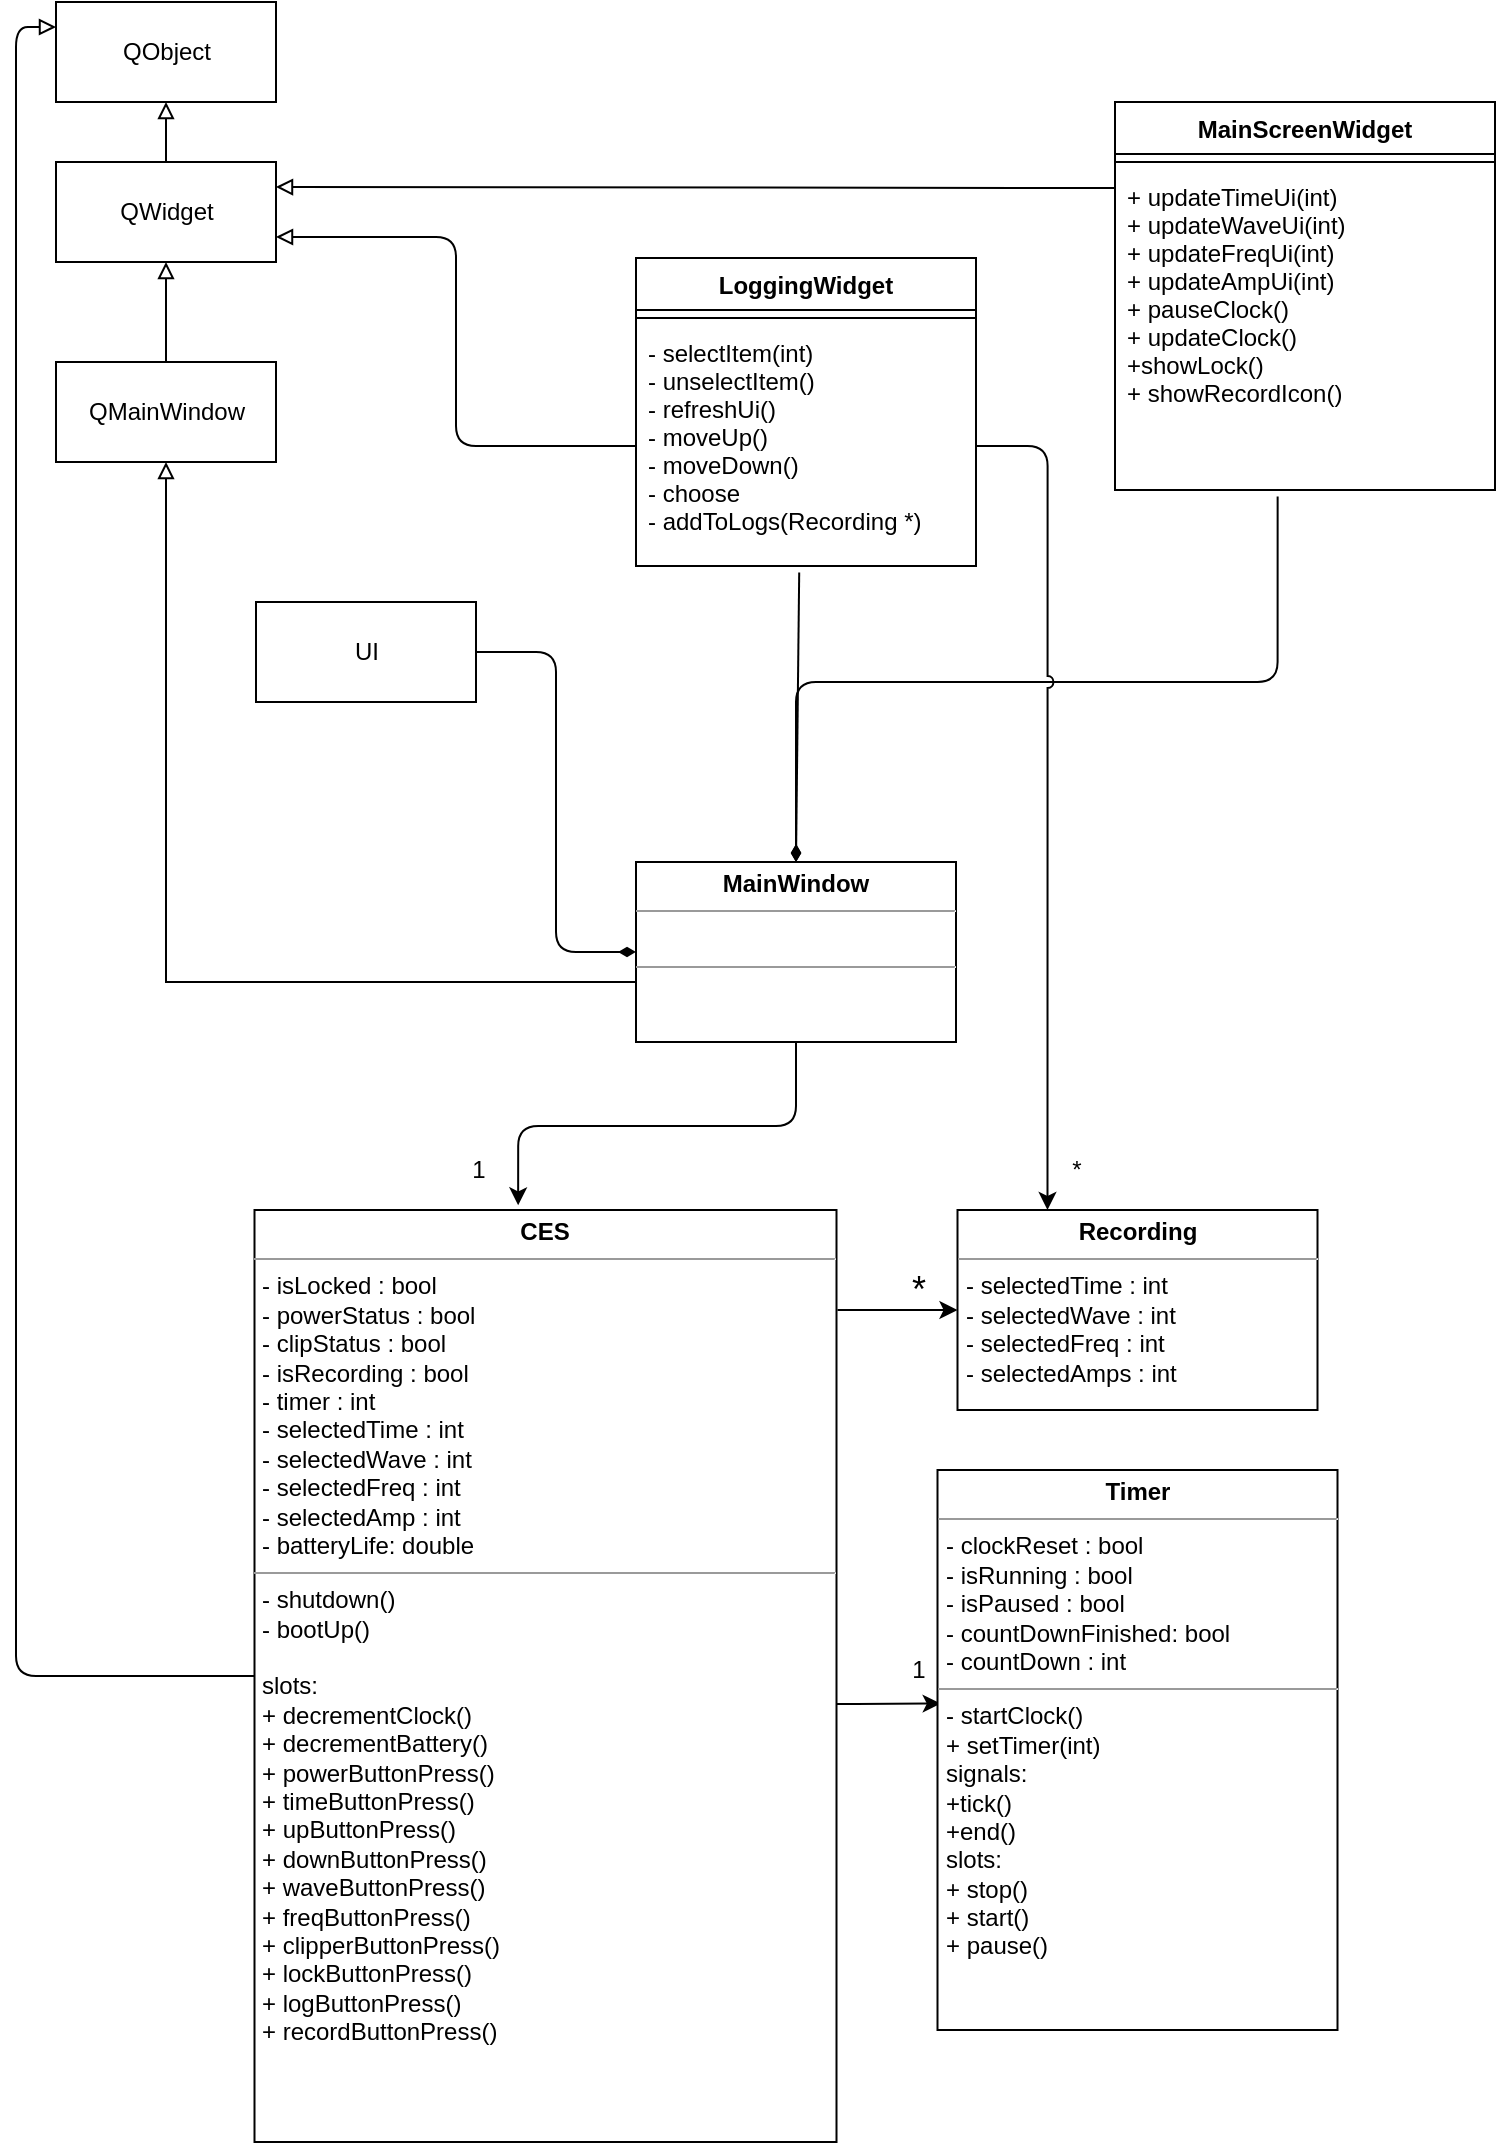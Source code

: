 <mxfile version="15.4.0" type="device" pages="2"><diagram id="C5RBs43oDa-KdzZeNtuy" name="Class Diagram"><mxGraphModel dx="1086" dy="798" grid="1" gridSize="10" guides="1" tooltips="1" connect="1" arrows="1" fold="1" page="1" pageScale="1" pageWidth="827" pageHeight="1169" math="0" shadow="0"><root><mxCell id="WIyWlLk6GJQsqaUBKTNV-0"/><mxCell id="WIyWlLk6GJQsqaUBKTNV-1" parent="WIyWlLk6GJQsqaUBKTNV-0"/><mxCell id="J-Bl00HrbG3o-35RWvMt-17" style="edgeStyle=orthogonalEdgeStyle;rounded=0;orthogonalLoop=1;jettySize=auto;html=1;entryX=0.5;entryY=1;entryDx=0;entryDy=0;endArrow=block;endFill=0;" parent="WIyWlLk6GJQsqaUBKTNV-1" source="_yMH8zs-KK87m5zI2xQM-0" target="J-Bl00HrbG3o-35RWvMt-13" edge="1"><mxGeometry relative="1" as="geometry"><Array as="points"><mxPoint x="85" y="500"/></Array></mxGeometry></mxCell><mxCell id="J-Bl00HrbG3o-35RWvMt-20" style="rounded=1;orthogonalLoop=1;jettySize=auto;html=1;entryX=0.453;entryY=-0.005;entryDx=0;entryDy=0;endArrow=classic;endFill=1;entryPerimeter=0;edgeStyle=orthogonalEdgeStyle;" parent="WIyWlLk6GJQsqaUBKTNV-1" source="_yMH8zs-KK87m5zI2xQM-0" target="_yMH8zs-KK87m5zI2xQM-4" edge="1"><mxGeometry relative="1" as="geometry"/></mxCell><mxCell id="_yMH8zs-KK87m5zI2xQM-0" value="&lt;p style=&quot;margin: 0px ; margin-top: 4px ; text-align: center&quot;&gt;&lt;b&gt;MainWindow&lt;/b&gt;&lt;/p&gt;&lt;hr size=&quot;1&quot;&gt;&lt;p style=&quot;margin: 0px ; margin-left: 4px&quot;&gt;&lt;br&gt;&lt;/p&gt;&lt;hr size=&quot;1&quot;&gt;&lt;p style=&quot;margin: 0px ; margin-left: 4px&quot;&gt;&lt;br&gt;&lt;/p&gt;" style="verticalAlign=top;align=left;overflow=fill;fontSize=12;fontFamily=Helvetica;html=1;" parent="WIyWlLk6GJQsqaUBKTNV-1" vertex="1"><mxGeometry x="320" y="440" width="160" height="90" as="geometry"/></mxCell><mxCell id="J-Bl00HrbG3o-35RWvMt-21" style="rounded=0;orthogonalLoop=1;jettySize=auto;html=1;entryX=0;entryY=0.5;entryDx=0;entryDy=0;endArrow=classic;endFill=1;" parent="WIyWlLk6GJQsqaUBKTNV-1" target="_yMH8zs-KK87m5zI2xQM-5" edge="1"><mxGeometry relative="1" as="geometry"><mxPoint x="420.75" y="664" as="sourcePoint"/></mxGeometry></mxCell><mxCell id="J-Bl00HrbG3o-35RWvMt-23" style="rounded=0;orthogonalLoop=1;jettySize=auto;html=1;entryX=0.008;entryY=0.417;entryDx=0;entryDy=0;endArrow=classic;endFill=1;entryPerimeter=0;edgeStyle=orthogonalEdgeStyle;" parent="WIyWlLk6GJQsqaUBKTNV-1" source="_yMH8zs-KK87m5zI2xQM-4" target="_yMH8zs-KK87m5zI2xQM-6" edge="1"><mxGeometry relative="1" as="geometry"><Array as="points"><mxPoint x="430" y="861"/><mxPoint x="430" y="861"/></Array></mxGeometry></mxCell><mxCell id="QKh6FIBT8stz36UQAOek-0" style="edgeStyle=orthogonalEdgeStyle;rounded=1;jumpStyle=arc;orthogonalLoop=1;jettySize=auto;html=1;entryX=0;entryY=0.25;entryDx=0;entryDy=0;endArrow=block;endFill=0;" parent="WIyWlLk6GJQsqaUBKTNV-1" source="_yMH8zs-KK87m5zI2xQM-4" target="J-Bl00HrbG3o-35RWvMt-12" edge="1"><mxGeometry relative="1" as="geometry"><Array as="points"><mxPoint x="10" y="847"/><mxPoint x="10" y="23"/></Array></mxGeometry></mxCell><mxCell id="_yMH8zs-KK87m5zI2xQM-4" value="&lt;p style=&quot;margin: 0px ; margin-top: 4px ; text-align: center&quot;&gt;&lt;b&gt;CES&lt;/b&gt;&lt;/p&gt;&lt;hr size=&quot;1&quot;&gt;&lt;p style=&quot;margin: 0px ; margin-left: 4px&quot;&gt;- isLocked : bool&lt;/p&gt;&lt;p style=&quot;margin: 0px ; margin-left: 4px&quot;&gt;- powerStatus : bool&lt;/p&gt;&lt;p style=&quot;margin: 0px ; margin-left: 4px&quot;&gt;- clipStatus : bool&lt;/p&gt;&lt;p style=&quot;margin: 0px ; margin-left: 4px&quot;&gt;- isRecording : bool&lt;/p&gt;&lt;p style=&quot;margin: 0px ; margin-left: 4px&quot;&gt;- timer : int&lt;/p&gt;&lt;p style=&quot;margin: 0px ; margin-left: 4px&quot;&gt;- selectedTime : int&lt;/p&gt;&lt;p style=&quot;margin: 0px ; margin-left: 4px&quot;&gt;- selectedWave : int&lt;/p&gt;&lt;p style=&quot;margin: 0px ; margin-left: 4px&quot;&gt;- selectedFreq : int&lt;/p&gt;&lt;p style=&quot;margin: 0px ; margin-left: 4px&quot;&gt;- selectedAmp : int&lt;/p&gt;&lt;p style=&quot;margin: 0px ; margin-left: 4px&quot;&gt;- batteryLife: double&lt;/p&gt;&lt;hr size=&quot;1&quot;&gt;&lt;p style=&quot;margin: 0px ; margin-left: 4px&quot;&gt;&lt;span&gt;- shutdown()&lt;/span&gt;&lt;/p&gt;&lt;p style=&quot;margin: 0px ; margin-left: 4px&quot;&gt;- bootUp()&lt;/p&gt;&lt;p style=&quot;margin: 0px ; margin-left: 4px&quot;&gt;&lt;br&gt;&lt;/p&gt;&lt;p style=&quot;margin: 0px ; margin-left: 4px&quot;&gt;&lt;span&gt;slots:&lt;/span&gt;&lt;br&gt;&lt;/p&gt;&lt;p style=&quot;margin: 0px ; margin-left: 4px&quot;&gt;+ decrementClock()&lt;/p&gt;&lt;p style=&quot;margin: 0px ; margin-left: 4px&quot;&gt;+ decrementBattery()&lt;/p&gt;&lt;p style=&quot;margin: 0px ; margin-left: 4px&quot;&gt;+ powerButtonPress()&lt;/p&gt;&lt;p style=&quot;margin: 0px ; margin-left: 4px&quot;&gt;+ timeButtonPress()&lt;/p&gt;&lt;p style=&quot;margin: 0px ; margin-left: 4px&quot;&gt;+ upButtonPress()&lt;/p&gt;&lt;p style=&quot;margin: 0px ; margin-left: 4px&quot;&gt;+ downButtonPress()&lt;/p&gt;&lt;p style=&quot;margin: 0px ; margin-left: 4px&quot;&gt;+ waveButtonPress()&lt;/p&gt;&lt;p style=&quot;margin: 0px ; margin-left: 4px&quot;&gt;+ freqButtonPress()&lt;/p&gt;&lt;p style=&quot;margin: 0px ; margin-left: 4px&quot;&gt;+ clipperButtonPress()&lt;/p&gt;&lt;p style=&quot;margin: 0px ; margin-left: 4px&quot;&gt;+ lockButtonPress()&lt;/p&gt;&lt;p style=&quot;margin: 0px ; margin-left: 4px&quot;&gt;+ logButtonPress()&lt;/p&gt;&lt;p style=&quot;margin: 0px ; margin-left: 4px&quot;&gt;+ recordButtonPress()&lt;/p&gt;" style="verticalAlign=top;align=left;overflow=fill;fontSize=12;fontFamily=Helvetica;html=1;" parent="WIyWlLk6GJQsqaUBKTNV-1" vertex="1"><mxGeometry x="129.25" y="614" width="291" height="466" as="geometry"/></mxCell><mxCell id="_yMH8zs-KK87m5zI2xQM-5" value="&lt;p style=&quot;margin: 0px ; margin-top: 4px ; text-align: center&quot;&gt;&lt;b&gt;Recording&lt;/b&gt;&lt;/p&gt;&lt;hr size=&quot;1&quot;&gt;&lt;p style=&quot;margin: 0px ; margin-left: 4px&quot;&gt;- selectedTime : int&lt;/p&gt;&lt;p style=&quot;margin: 0px ; margin-left: 4px&quot;&gt;- selectedWave : int&lt;br&gt;&lt;/p&gt;&lt;p style=&quot;margin: 0px ; margin-left: 4px&quot;&gt;- selectedFreq : int&lt;br&gt;&lt;/p&gt;&lt;p style=&quot;margin: 0px ; margin-left: 4px&quot;&gt;- selectedAmps : int&lt;br&gt;&lt;/p&gt;&lt;p style=&quot;margin: 0px ; margin-left: 4px&quot;&gt;&lt;br&gt;&lt;/p&gt;" style="verticalAlign=top;align=left;overflow=fill;fontSize=12;fontFamily=Helvetica;html=1;" parent="WIyWlLk6GJQsqaUBKTNV-1" vertex="1"><mxGeometry x="480.75" y="614" width="180" height="100" as="geometry"/></mxCell><mxCell id="_yMH8zs-KK87m5zI2xQM-6" value="&lt;p style=&quot;margin: 0px ; margin-top: 4px ; text-align: center&quot;&gt;&lt;b&gt;Timer&lt;/b&gt;&lt;/p&gt;&lt;hr size=&quot;1&quot;&gt;&lt;p style=&quot;margin: 0px ; margin-left: 4px&quot;&gt;- clockReset : bool&lt;/p&gt;&lt;p style=&quot;margin: 0px ; margin-left: 4px&quot;&gt;- isRunning : bool&lt;/p&gt;&lt;p style=&quot;margin: 0px ; margin-left: 4px&quot;&gt;- isPaused : bool&lt;/p&gt;&lt;p style=&quot;margin: 0px ; margin-left: 4px&quot;&gt;- countDownFinished: bool&lt;/p&gt;&lt;p style=&quot;margin: 0px ; margin-left: 4px&quot;&gt;- countDown : int&lt;/p&gt;&lt;hr size=&quot;1&quot;&gt;&lt;p style=&quot;margin: 0px ; margin-left: 4px&quot;&gt;- startClock()&lt;/p&gt;&lt;p style=&quot;margin: 0px ; margin-left: 4px&quot;&gt;+ setTimer(int)&lt;/p&gt;&lt;p style=&quot;margin: 0px ; margin-left: 4px&quot;&gt;&lt;span&gt;signals:&lt;/span&gt;&lt;/p&gt;&lt;p style=&quot;margin: 0px ; margin-left: 4px&quot;&gt;+tick()&lt;/p&gt;&lt;p style=&quot;margin: 0px ; margin-left: 4px&quot;&gt;+end()&lt;/p&gt;&lt;p style=&quot;margin: 0px ; margin-left: 4px&quot;&gt;slots:&lt;/p&gt;&lt;p style=&quot;margin: 0px ; margin-left: 4px&quot;&gt;+ stop()&lt;/p&gt;&lt;p style=&quot;margin: 0px ; margin-left: 4px&quot;&gt;+ start()&lt;/p&gt;&lt;p style=&quot;margin: 0px ; margin-left: 4px&quot;&gt;+ pause()&lt;/p&gt;" style="verticalAlign=top;align=left;overflow=fill;fontSize=12;fontFamily=Helvetica;html=1;" parent="WIyWlLk6GJQsqaUBKTNV-1" vertex="1"><mxGeometry x="470.75" y="744" width="200" height="280" as="geometry"/></mxCell><mxCell id="J-Bl00HrbG3o-35RWvMt-12" value="QObject" style="html=1;" parent="WIyWlLk6GJQsqaUBKTNV-1" vertex="1"><mxGeometry x="30" y="10" width="110" height="50" as="geometry"/></mxCell><mxCell id="J-Bl00HrbG3o-35RWvMt-18" style="rounded=0;orthogonalLoop=1;jettySize=auto;html=1;entryX=0.5;entryY=1;entryDx=0;entryDy=0;endArrow=block;endFill=0;" parent="WIyWlLk6GJQsqaUBKTNV-1" source="J-Bl00HrbG3o-35RWvMt-13" target="J-Bl00HrbG3o-35RWvMt-15" edge="1"><mxGeometry relative="1" as="geometry"/></mxCell><mxCell id="J-Bl00HrbG3o-35RWvMt-13" value="QMainWindow" style="html=1;" parent="WIyWlLk6GJQsqaUBKTNV-1" vertex="1"><mxGeometry x="30" y="190" width="110" height="50" as="geometry"/></mxCell><mxCell id="J-Bl00HrbG3o-35RWvMt-19" style="rounded=0;orthogonalLoop=1;jettySize=auto;html=1;entryX=0.5;entryY=1;entryDx=0;entryDy=0;endArrow=block;endFill=0;" parent="WIyWlLk6GJQsqaUBKTNV-1" source="J-Bl00HrbG3o-35RWvMt-15" target="J-Bl00HrbG3o-35RWvMt-12" edge="1"><mxGeometry relative="1" as="geometry"/></mxCell><mxCell id="J-Bl00HrbG3o-35RWvMt-15" value="QWidget" style="html=1;" parent="WIyWlLk6GJQsqaUBKTNV-1" vertex="1"><mxGeometry x="30" y="90" width="110" height="50" as="geometry"/></mxCell><mxCell id="J-Bl00HrbG3o-35RWvMt-22" value="&lt;font style=&quot;font-size: 18px&quot;&gt;*&lt;/font&gt;" style="text;html=1;align=center;verticalAlign=middle;resizable=0;points=[];autosize=1;strokeColor=none;fillColor=none;" parent="WIyWlLk6GJQsqaUBKTNV-1" vertex="1"><mxGeometry x="450.75" y="644" width="20" height="20" as="geometry"/></mxCell><mxCell id="J-Bl00HrbG3o-35RWvMt-24" value="1" style="text;html=1;align=center;verticalAlign=middle;resizable=0;points=[];autosize=1;strokeColor=none;fillColor=none;" parent="WIyWlLk6GJQsqaUBKTNV-1" vertex="1"><mxGeometry x="230.75" y="584" width="20" height="20" as="geometry"/></mxCell><mxCell id="J-Bl00HrbG3o-35RWvMt-26" style="edgeStyle=orthogonalEdgeStyle;rounded=1;orthogonalLoop=1;jettySize=auto;html=1;entryX=0;entryY=0.5;entryDx=0;entryDy=0;endArrow=diamondThin;endFill=1;" parent="WIyWlLk6GJQsqaUBKTNV-1" source="J-Bl00HrbG3o-35RWvMt-25" target="_yMH8zs-KK87m5zI2xQM-0" edge="1"><mxGeometry relative="1" as="geometry"/></mxCell><mxCell id="J-Bl00HrbG3o-35RWvMt-25" value="UI" style="html=1;" parent="WIyWlLk6GJQsqaUBKTNV-1" vertex="1"><mxGeometry x="130" y="310" width="110" height="50" as="geometry"/></mxCell><mxCell id="J-Bl00HrbG3o-35RWvMt-31" style="rounded=1;orthogonalLoop=1;jettySize=auto;html=1;entryX=1;entryY=0.25;entryDx=0;entryDy=0;endArrow=block;endFill=0;" parent="WIyWlLk6GJQsqaUBKTNV-1" target="J-Bl00HrbG3o-35RWvMt-15" edge="1"><mxGeometry relative="1" as="geometry"><mxPoint x="560" y="103" as="sourcePoint"/></mxGeometry></mxCell><mxCell id="J-Bl00HrbG3o-35RWvMt-27" value="MainScreenWidget" style="swimlane;fontStyle=1;align=center;verticalAlign=top;childLayout=stackLayout;horizontal=1;startSize=26;horizontalStack=0;resizeParent=1;resizeParentMax=0;resizeLast=0;collapsible=1;marginBottom=0;" parent="WIyWlLk6GJQsqaUBKTNV-1" vertex="1"><mxGeometry x="559.5" y="60" width="190" height="194" as="geometry"/></mxCell><mxCell id="J-Bl00HrbG3o-35RWvMt-29" value="" style="line;strokeWidth=1;fillColor=none;align=left;verticalAlign=middle;spacingTop=-1;spacingLeft=3;spacingRight=3;rotatable=0;labelPosition=right;points=[];portConstraint=eastwest;" parent="J-Bl00HrbG3o-35RWvMt-27" vertex="1"><mxGeometry y="26" width="190" height="8" as="geometry"/></mxCell><mxCell id="J-Bl00HrbG3o-35RWvMt-30" value="+ updateTimeUi(int)&#10;+ updateWaveUi(int)&#10;+ updateFreqUi(int)&#10;+ updateAmpUi(int)&#10;+ pauseClock()&#10;+ updateClock()&#10;+showLock()&#10;+ showRecordIcon()&#10;" style="text;strokeColor=none;fillColor=none;align=left;verticalAlign=top;spacingLeft=4;spacingRight=4;overflow=hidden;rotatable=0;points=[[0,0.5],[1,0.5]];portConstraint=eastwest;" parent="J-Bl00HrbG3o-35RWvMt-27" vertex="1"><mxGeometry y="34" width="190" height="160" as="geometry"/></mxCell><mxCell id="J-Bl00HrbG3o-35RWvMt-32" style="rounded=1;orthogonalLoop=1;jettySize=auto;html=1;endArrow=diamondThin;endFill=1;exitX=0.428;exitY=1.02;exitDx=0;exitDy=0;exitPerimeter=0;edgeStyle=orthogonalEdgeStyle;entryX=0.5;entryY=0;entryDx=0;entryDy=0;" parent="WIyWlLk6GJQsqaUBKTNV-1" source="J-Bl00HrbG3o-35RWvMt-30" target="_yMH8zs-KK87m5zI2xQM-0" edge="1"><mxGeometry relative="1" as="geometry"><mxPoint x="500" y="340" as="targetPoint"/><Array as="points"><mxPoint x="641" y="350"/><mxPoint x="400" y="350"/></Array></mxGeometry></mxCell><mxCell id="J-Bl00HrbG3o-35RWvMt-33" value="LoggingWidget" style="swimlane;fontStyle=1;align=center;verticalAlign=top;childLayout=stackLayout;horizontal=1;startSize=26;horizontalStack=0;resizeParent=1;resizeParentMax=0;resizeLast=0;collapsible=1;marginBottom=0;" parent="WIyWlLk6GJQsqaUBKTNV-1" vertex="1"><mxGeometry x="320" y="138" width="170" height="154" as="geometry"/></mxCell><mxCell id="J-Bl00HrbG3o-35RWvMt-35" value="" style="line;strokeWidth=1;fillColor=none;align=left;verticalAlign=middle;spacingTop=-1;spacingLeft=3;spacingRight=3;rotatable=0;labelPosition=right;points=[];portConstraint=eastwest;" parent="J-Bl00HrbG3o-35RWvMt-33" vertex="1"><mxGeometry y="26" width="170" height="8" as="geometry"/></mxCell><mxCell id="J-Bl00HrbG3o-35RWvMt-36" value="- selectItem(int)&#10;- unselectItem()&#10;- refreshUi()&#10;- moveUp()&#10;- moveDown()&#10;- choose&#10;- addToLogs(Recording *)" style="text;strokeColor=none;fillColor=none;align=left;verticalAlign=top;spacingLeft=4;spacingRight=4;overflow=hidden;rotatable=0;points=[[0,0.5],[1,0.5]];portConstraint=eastwest;" parent="J-Bl00HrbG3o-35RWvMt-33" vertex="1"><mxGeometry y="34" width="170" height="120" as="geometry"/></mxCell><mxCell id="J-Bl00HrbG3o-35RWvMt-38" style="rounded=1;orthogonalLoop=1;jettySize=auto;html=1;entryX=1;entryY=0.75;entryDx=0;entryDy=0;endArrow=block;endFill=0;exitX=0;exitY=0.5;exitDx=0;exitDy=0;edgeStyle=orthogonalEdgeStyle;" parent="WIyWlLk6GJQsqaUBKTNV-1" source="J-Bl00HrbG3o-35RWvMt-36" target="J-Bl00HrbG3o-35RWvMt-15" edge="1"><mxGeometry relative="1" as="geometry"><mxPoint x="630" y="49" as="sourcePoint"/></mxGeometry></mxCell><mxCell id="J-Bl00HrbG3o-35RWvMt-39" style="rounded=0;orthogonalLoop=1;jettySize=auto;html=1;endArrow=diamondThin;endFill=1;jumpStyle=none;exitX=0.48;exitY=1.027;exitDx=0;exitDy=0;elbow=vertical;exitPerimeter=0;entryX=0.5;entryY=0;entryDx=0;entryDy=0;" parent="WIyWlLk6GJQsqaUBKTNV-1" source="J-Bl00HrbG3o-35RWvMt-36" target="_yMH8zs-KK87m5zI2xQM-0" edge="1"><mxGeometry relative="1" as="geometry"><mxPoint x="630" y="49" as="sourcePoint"/><mxPoint x="350" y="380" as="targetPoint"/></mxGeometry></mxCell><mxCell id="N4CQUxRk0D1TUpZB7c_v-1" value="1" style="text;html=1;align=center;verticalAlign=middle;resizable=0;points=[];autosize=1;strokeColor=none;fillColor=none;" parent="WIyWlLk6GJQsqaUBKTNV-1" vertex="1"><mxGeometry x="450.75" y="834" width="20" height="20" as="geometry"/></mxCell><mxCell id="SW9STPwC3wQCqgzi0B7v-0" style="edgeStyle=orthogonalEdgeStyle;rounded=1;orthogonalLoop=1;jettySize=auto;html=1;elbow=vertical;entryX=0.25;entryY=0;entryDx=0;entryDy=0;jumpStyle=arc;" parent="WIyWlLk6GJQsqaUBKTNV-1" source="J-Bl00HrbG3o-35RWvMt-36" target="_yMH8zs-KK87m5zI2xQM-5" edge="1"><mxGeometry relative="1" as="geometry"><mxPoint x="540" y="620" as="targetPoint"/><Array as="points"><mxPoint x="526" y="232"/></Array></mxGeometry></mxCell><mxCell id="SW9STPwC3wQCqgzi0B7v-1" value="*" style="text;html=1;align=center;verticalAlign=middle;resizable=0;points=[];autosize=1;strokeColor=none;fillColor=none;" parent="WIyWlLk6GJQsqaUBKTNV-1" vertex="1"><mxGeometry x="530" y="584" width="20" height="20" as="geometry"/></mxCell></root></mxGraphModel></diagram><diagram id="ziJCUE8nijW_FF-LXbyJ" name="Timer State Diagram"><mxGraphModel dx="1086" dy="798" grid="1" gridSize="10" guides="1" tooltips="1" connect="1" arrows="1" fold="1" page="1" pageScale="1" pageWidth="850" pageHeight="1100" math="0" shadow="0"><root><mxCell id="Qu9jrEUnJblu-hIdckkq-0"/><mxCell id="Qu9jrEUnJblu-hIdckkq-1" parent="Qu9jrEUnJblu-hIdckkq-0"/><mxCell id="Qu9jrEUnJblu-hIdckkq-2" value="" style="ellipse;html=1;shape=startState;fillColor=#000000;strokeColor=#000000;" parent="Qu9jrEUnJblu-hIdckkq-1" vertex="1"><mxGeometry x="30" y="190" width="30" height="30" as="geometry"/></mxCell><mxCell id="Qu9jrEUnJblu-hIdckkq-3" value="" style="edgeStyle=orthogonalEdgeStyle;html=1;verticalAlign=bottom;endArrow=open;endSize=8;strokeColor=#000000;rounded=0;entryX=0;entryY=0.5;entryDx=0;entryDy=0;" parent="Qu9jrEUnJblu-hIdckkq-1" source="Qu9jrEUnJblu-hIdckkq-2" target="Qu9jrEUnJblu-hIdckkq-5" edge="1"><mxGeometry relative="1" as="geometry"><mxPoint x="100" y="205" as="targetPoint"/></mxGeometry></mxCell><mxCell id="Qu9jrEUnJblu-hIdckkq-18" value="" style="edgeStyle=orthogonalEdgeStyle;rounded=0;orthogonalLoop=1;jettySize=auto;html=1;strokeColor=#000000;" parent="Qu9jrEUnJblu-hIdckkq-1" source="Qu9jrEUnJblu-hIdckkq-5" target="Qu9jrEUnJblu-hIdckkq-17" edge="1"><mxGeometry relative="1" as="geometry"/></mxCell><mxCell id="Qu9jrEUnJblu-hIdckkq-20" value="call Timer Loop" style="edgeLabel;html=1;align=center;verticalAlign=middle;resizable=0;points=[];" parent="Qu9jrEUnJblu-hIdckkq-18" vertex="1" connectable="0"><mxGeometry x="0.3" y="-1" relative="1" as="geometry"><mxPoint x="-25" y="-1" as="offset"/></mxGeometry></mxCell><mxCell id="Qu9jrEUnJblu-hIdckkq-5" value="run()" style="rounded=1;whiteSpace=wrap;html=1;strokeColor=#000000;" parent="Qu9jrEUnJblu-hIdckkq-1" vertex="1"><mxGeometry x="130" y="175" width="120" height="60" as="geometry"/></mxCell><mxCell id="Qu9jrEUnJblu-hIdckkq-24" value="is not paused&lt;br&gt;&amp;amp;&amp;amp;&lt;br&gt;counter &amp;gt;0" style="edgeStyle=orthogonalEdgeStyle;rounded=0;orthogonalLoop=1;jettySize=auto;html=1;strokeColor=#000000;" parent="Qu9jrEUnJblu-hIdckkq-1" source="Qu9jrEUnJblu-hIdckkq-17" target="Qu9jrEUnJblu-hIdckkq-23" edge="1"><mxGeometry x="-0.091" y="35" relative="1" as="geometry"><Array as="points"><mxPoint x="500" y="205"/><mxPoint x="500" y="205"/></Array><mxPoint as="offset"/></mxGeometry></mxCell><mxCell id="Qu9jrEUnJblu-hIdckkq-30" value="counter == 0&lt;br&gt;and&lt;br&gt;is not finished" style="edgeStyle=orthogonalEdgeStyle;rounded=0;orthogonalLoop=1;jettySize=auto;html=1;strokeColor=#000000;entryX=0.25;entryY=0;entryDx=0;entryDy=0;exitX=0.25;exitY=1;exitDx=0;exitDy=0;" parent="Qu9jrEUnJblu-hIdckkq-1" source="Qu9jrEUnJblu-hIdckkq-17" target="Qu9jrEUnJblu-hIdckkq-29" edge="1"><mxGeometry relative="1" as="geometry"><mxPoint x="380" y="240" as="sourcePoint"/></mxGeometry></mxCell><mxCell id="Qu9jrEUnJblu-hIdckkq-36" value="isRunning == false" style="edgeStyle=orthogonalEdgeStyle;rounded=0;orthogonalLoop=1;jettySize=auto;html=1;strokeColor=#000000;" parent="Qu9jrEUnJblu-hIdckkq-1" source="Qu9jrEUnJblu-hIdckkq-17" target="Qu9jrEUnJblu-hIdckkq-35" edge="1"><mxGeometry relative="1" as="geometry"/></mxCell><mxCell id="Qu9jrEUnJblu-hIdckkq-17" value="TimerLoop" style="rounded=1;whiteSpace=wrap;html=1;strokeColor=#000000;" parent="Qu9jrEUnJblu-hIdckkq-1" vertex="1"><mxGeometry x="350" y="175" width="120" height="60" as="geometry"/></mxCell><mxCell id="Qu9jrEUnJblu-hIdckkq-28" value="counter -= 1" style="edgeStyle=orthogonalEdgeStyle;rounded=0;orthogonalLoop=1;jettySize=auto;html=1;exitX=0;exitY=0.75;exitDx=0;exitDy=0;entryX=1;entryY=0.75;entryDx=0;entryDy=0;strokeColor=#000000;" parent="Qu9jrEUnJblu-hIdckkq-1" source="Qu9jrEUnJblu-hIdckkq-23" target="Qu9jrEUnJblu-hIdckkq-17" edge="1"><mxGeometry relative="1" as="geometry"/></mxCell><mxCell id="Qu9jrEUnJblu-hIdckkq-23" value="signal:tick()" style="rounded=1;whiteSpace=wrap;html=1;strokeColor=#000000;" parent="Qu9jrEUnJblu-hIdckkq-1" vertex="1"><mxGeometry x="580" y="175" width="120" height="60" as="geometry"/></mxCell><mxCell id="Qu9jrEUnJblu-hIdckkq-32" value="isFinished = true" style="edgeStyle=orthogonalEdgeStyle;rounded=0;orthogonalLoop=1;jettySize=auto;html=1;exitX=0.75;exitY=0;exitDx=0;exitDy=0;entryX=0.75;entryY=1;entryDx=0;entryDy=0;strokeColor=#000000;" parent="Qu9jrEUnJblu-hIdckkq-1" source="Qu9jrEUnJblu-hIdckkq-29" target="Qu9jrEUnJblu-hIdckkq-17" edge="1"><mxGeometry x="-0.125" y="-50" relative="1" as="geometry"><mxPoint as="offset"/></mxGeometry></mxCell><mxCell id="Qu9jrEUnJblu-hIdckkq-29" value="signal:end()" style="whiteSpace=wrap;html=1;rounded=1;" parent="Qu9jrEUnJblu-hIdckkq-1" vertex="1"><mxGeometry x="350" y="315" width="120" height="60" as="geometry"/></mxCell><mxCell id="Qu9jrEUnJblu-hIdckkq-35" value="" style="ellipse;html=1;shape=endState;fillColor=#000000;strokeColor=#000000;" parent="Qu9jrEUnJblu-hIdckkq-1" vertex="1"><mxGeometry x="395" y="70" width="30" height="30" as="geometry"/></mxCell><mxCell id="P7i_z6BW-r42toV-H60A-0" value="This state diagram shows the life cycle of a Timer Object. When the object is created and set to run with QThreadPool::globalinstance()-&amp;gt;start(),&lt;br&gt;it first calls the timerLoop(). At first its default for isNotPaused is true, meaning that the timer remain on a state of waiting for commands.&lt;br&gt;&lt;br&gt;When the CES calls Timer::start(), it changes isNotPaused to false which begins the flow of sending a tick() signal and decreasing the counter value.&lt;br&gt;If the counter value reaches 0, it sends a end() signal to the CES which the CES can interpret how ever it wants. Because the counter is now 0, the timer&lt;br&gt;goes back to a state of waiting. The counter can be reset with calling Timer::setTime(int) . Timer::pause() will also set the timer to a wating state.&lt;br&gt;&lt;br&gt;The object is destroyed when the CES call Timer::stop()" style="text;html=1;align=left;verticalAlign=middle;resizable=0;points=[];autosize=1;strokeColor=none;fillColor=none;" vertex="1" parent="Qu9jrEUnJblu-hIdckkq-1"><mxGeometry x="15" y="430" width="820" height="120" as="geometry"/></mxCell></root></mxGraphModel></diagram></mxfile>
